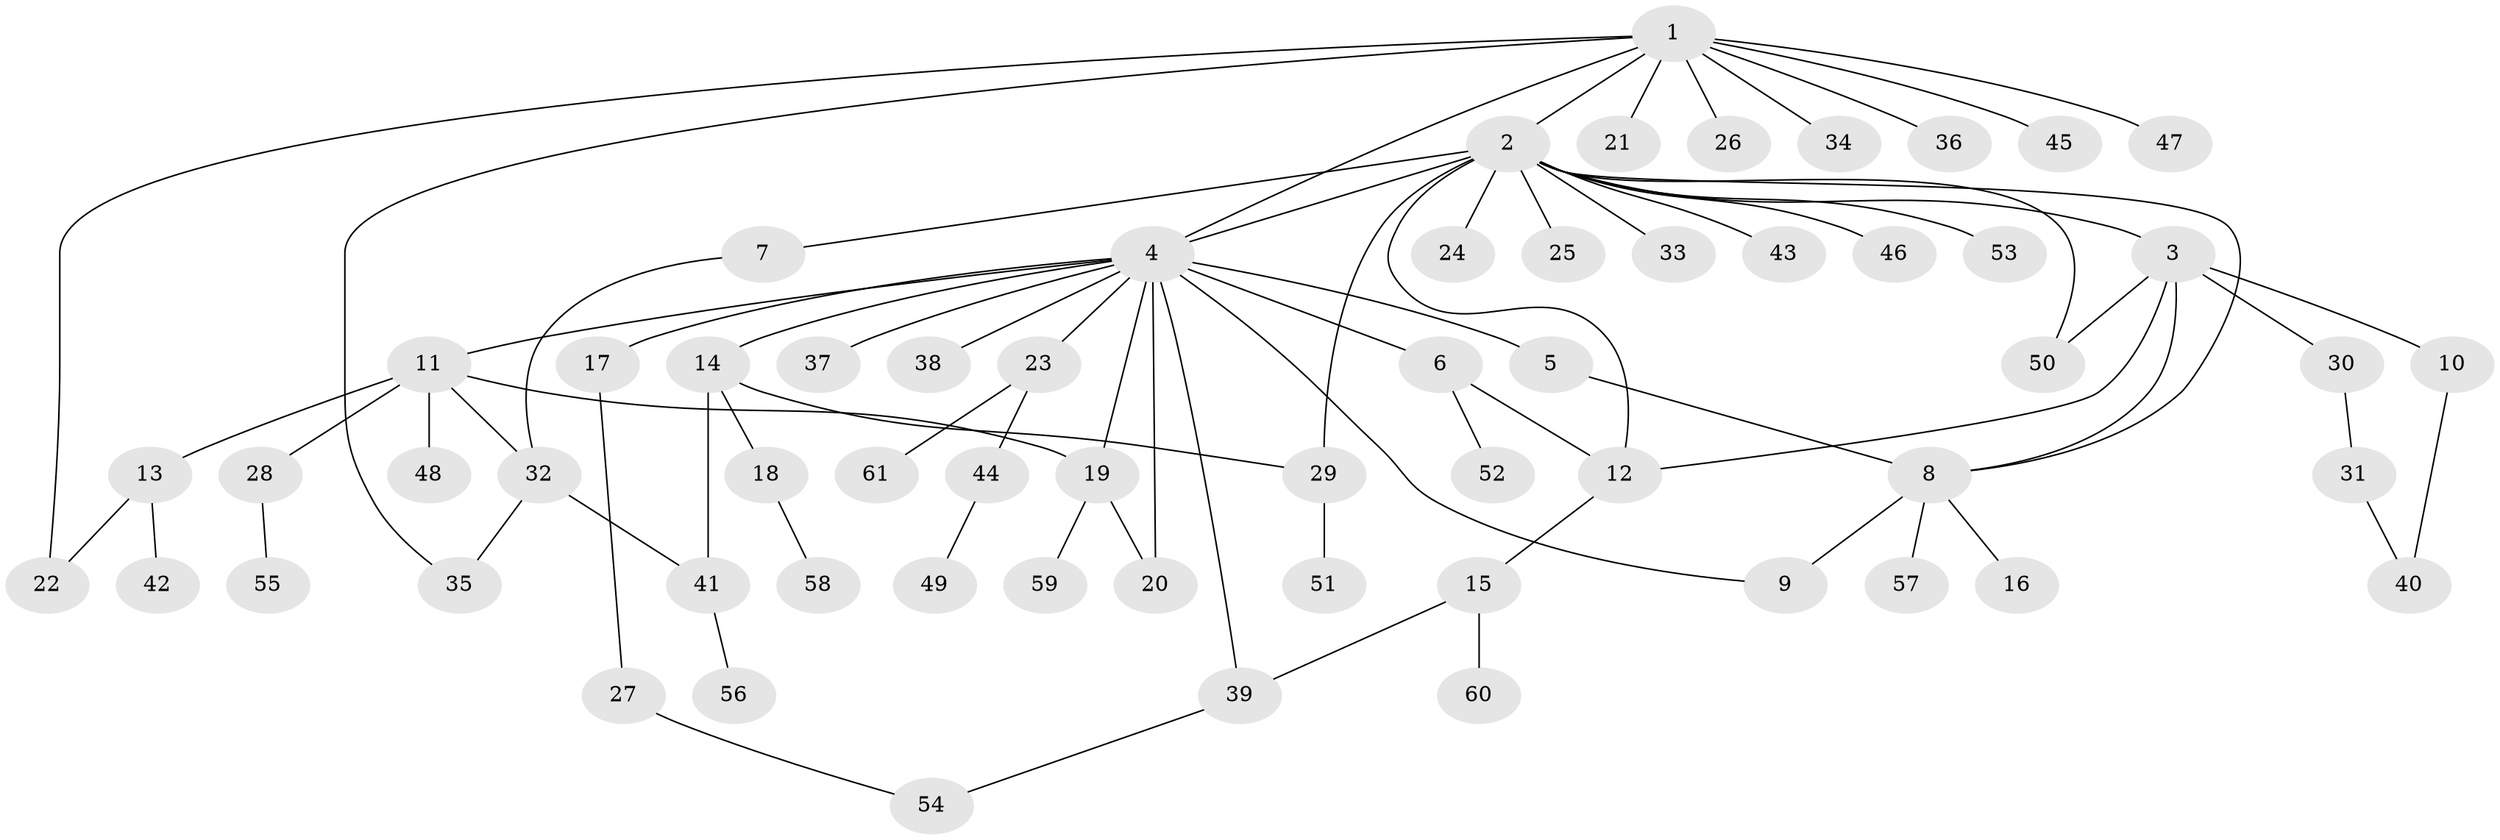 // coarse degree distribution, {9: 0.023255813953488372, 13: 0.046511627906976744, 6: 0.023255813953488372, 2: 0.3488372093023256, 5: 0.046511627906976744, 4: 0.06976744186046512, 3: 0.06976744186046512, 1: 0.37209302325581395}
// Generated by graph-tools (version 1.1) at 2025/50/03/04/25 22:50:35]
// undirected, 61 vertices, 77 edges
graph export_dot {
  node [color=gray90,style=filled];
  1;
  2;
  3;
  4;
  5;
  6;
  7;
  8;
  9;
  10;
  11;
  12;
  13;
  14;
  15;
  16;
  17;
  18;
  19;
  20;
  21;
  22;
  23;
  24;
  25;
  26;
  27;
  28;
  29;
  30;
  31;
  32;
  33;
  34;
  35;
  36;
  37;
  38;
  39;
  40;
  41;
  42;
  43;
  44;
  45;
  46;
  47;
  48;
  49;
  50;
  51;
  52;
  53;
  54;
  55;
  56;
  57;
  58;
  59;
  60;
  61;
  1 -- 2;
  1 -- 4;
  1 -- 21;
  1 -- 22;
  1 -- 26;
  1 -- 34;
  1 -- 35;
  1 -- 36;
  1 -- 45;
  1 -- 47;
  2 -- 3;
  2 -- 4;
  2 -- 7;
  2 -- 8;
  2 -- 12;
  2 -- 24;
  2 -- 25;
  2 -- 29;
  2 -- 33;
  2 -- 43;
  2 -- 46;
  2 -- 50;
  2 -- 53;
  3 -- 8;
  3 -- 10;
  3 -- 12;
  3 -- 30;
  3 -- 50;
  4 -- 5;
  4 -- 6;
  4 -- 9;
  4 -- 11;
  4 -- 14;
  4 -- 17;
  4 -- 19;
  4 -- 20;
  4 -- 23;
  4 -- 37;
  4 -- 38;
  4 -- 39;
  5 -- 8;
  6 -- 12;
  6 -- 52;
  7 -- 32;
  8 -- 9;
  8 -- 16;
  8 -- 57;
  10 -- 40;
  11 -- 13;
  11 -- 19;
  11 -- 28;
  11 -- 32;
  11 -- 48;
  12 -- 15;
  13 -- 22;
  13 -- 42;
  14 -- 18;
  14 -- 29;
  14 -- 41;
  15 -- 39;
  15 -- 60;
  17 -- 27;
  18 -- 58;
  19 -- 20;
  19 -- 59;
  23 -- 44;
  23 -- 61;
  27 -- 54;
  28 -- 55;
  29 -- 51;
  30 -- 31;
  31 -- 40;
  32 -- 35;
  32 -- 41;
  39 -- 54;
  41 -- 56;
  44 -- 49;
}
